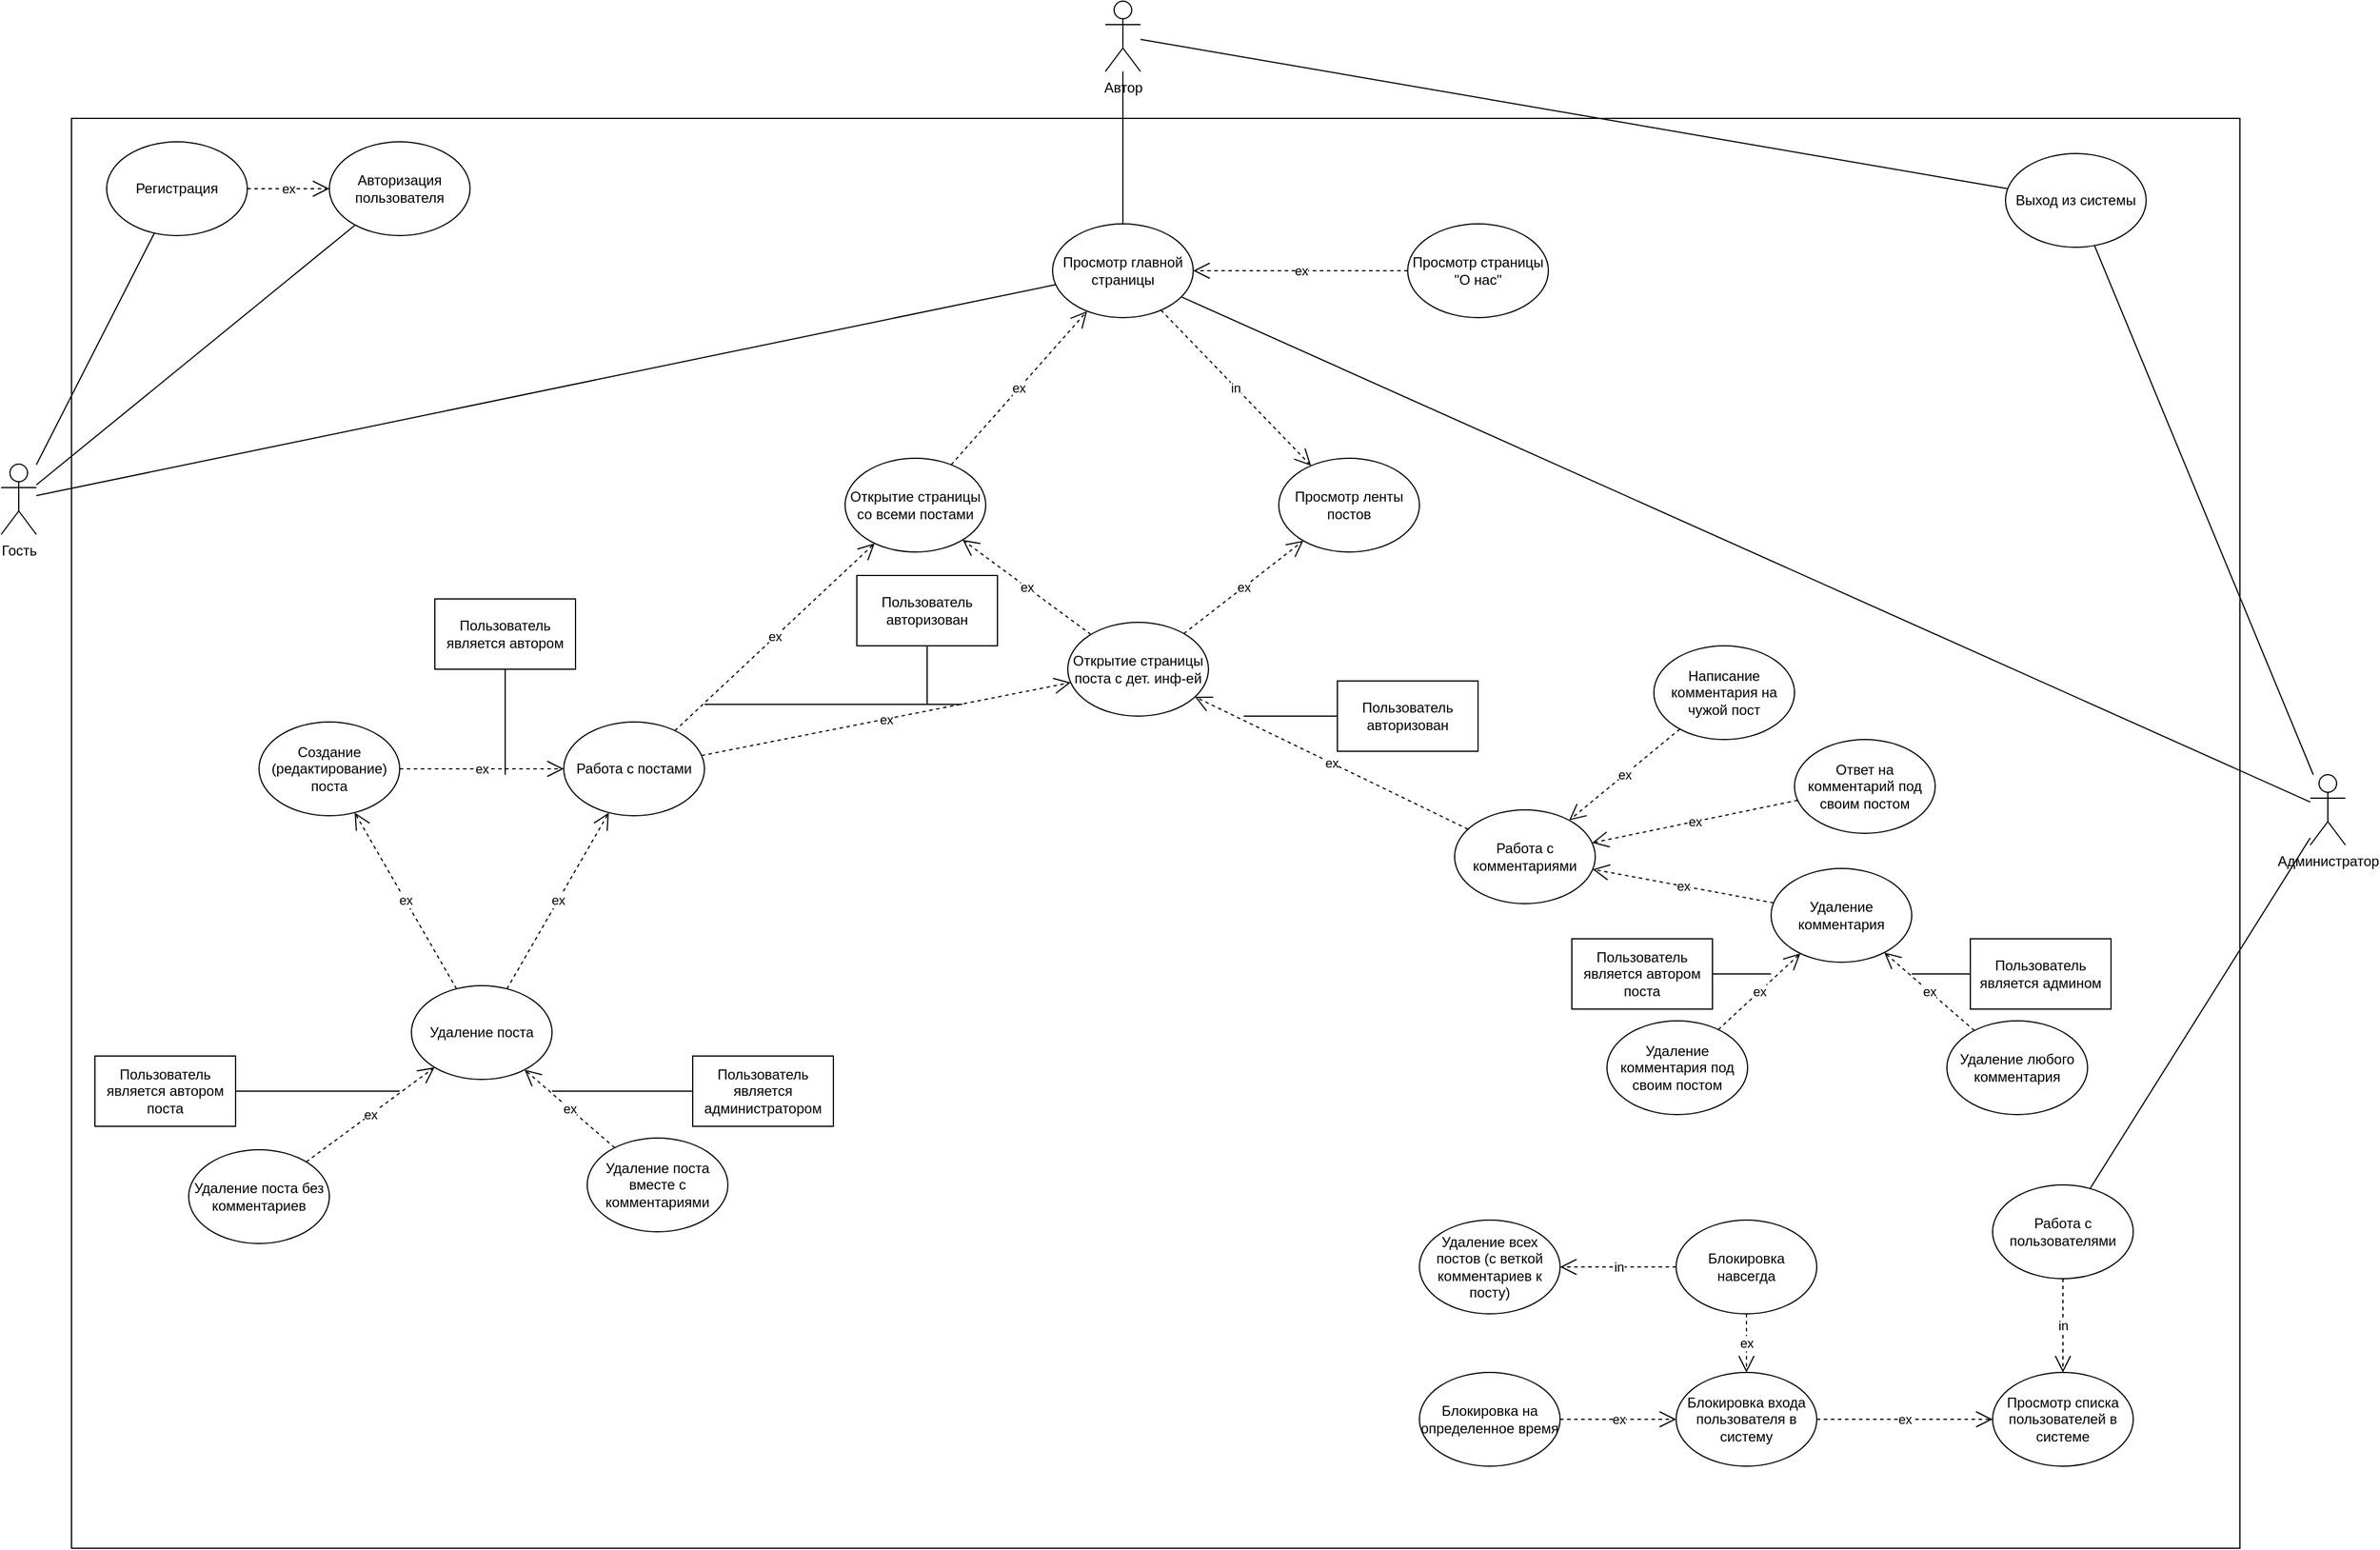 <mxfile version="20.4.0" type="device"><diagram id="w4wURBuR-4qoKWk1bNgB" name="Страница 1"><mxGraphModel dx="1422" dy="1958" grid="1" gridSize="10" guides="1" tooltips="1" connect="1" arrows="1" fold="1" page="1" pageScale="1" pageWidth="827" pageHeight="1169" math="0" shadow="0"><root><mxCell id="0"/><mxCell id="1" parent="0"/><mxCell id="X6OeyMlsxA0WwQsjMtDb-1" value="" style="rounded=0;whiteSpace=wrap;html=1;" parent="1" vertex="1"><mxGeometry x="110" y="70" width="1850" height="1220" as="geometry"/></mxCell><mxCell id="X6OeyMlsxA0WwQsjMtDb-3" value="Гость" style="shape=umlActor;verticalLabelPosition=bottom;verticalAlign=top;html=1;outlineConnect=0;" parent="1" vertex="1"><mxGeometry x="50" y="365" width="30" height="60" as="geometry"/></mxCell><mxCell id="X6OeyMlsxA0WwQsjMtDb-4" value="Автор" style="shape=umlActor;verticalLabelPosition=bottom;verticalAlign=top;html=1;outlineConnect=0;" parent="1" vertex="1"><mxGeometry x="992" y="-30" width="30" height="60" as="geometry"/></mxCell><mxCell id="X6OeyMlsxA0WwQsjMtDb-5" value="Администратор" style="shape=umlActor;verticalLabelPosition=bottom;verticalAlign=top;html=1;outlineConnect=0;" parent="1" vertex="1"><mxGeometry x="2020" y="630" width="30" height="60" as="geometry"/></mxCell><mxCell id="X6OeyMlsxA0WwQsjMtDb-8" value="" style="endArrow=none;html=1;rounded=0;endFill=0;startArrow=none;startFill=0;" parent="1" source="X6OeyMlsxA0WwQsjMtDb-3" target="X6OeyMlsxA0WwQsjMtDb-9" edge="1"><mxGeometry width="50" height="50" relative="1" as="geometry"><mxPoint x="530" y="450" as="sourcePoint"/><mxPoint x="230" y="395" as="targetPoint"/></mxGeometry></mxCell><mxCell id="X6OeyMlsxA0WwQsjMtDb-9" value="Авторизация пользователя" style="ellipse;whiteSpace=wrap;html=1;" parent="1" vertex="1"><mxGeometry x="330" y="90" width="120" height="80" as="geometry"/></mxCell><mxCell id="X6OeyMlsxA0WwQsjMtDb-10" value="Регистрация" style="ellipse;whiteSpace=wrap;html=1;" parent="1" vertex="1"><mxGeometry x="140" y="90" width="120" height="80" as="geometry"/></mxCell><mxCell id="X6OeyMlsxA0WwQsjMtDb-15" value="ex" style="endArrow=open;endSize=12;dashed=1;html=1;rounded=0;" parent="1" source="X6OeyMlsxA0WwQsjMtDb-10" target="X6OeyMlsxA0WwQsjMtDb-9" edge="1"><mxGeometry width="160" relative="1" as="geometry"><mxPoint x="480" y="420" as="sourcePoint"/><mxPoint x="640" y="420" as="targetPoint"/></mxGeometry></mxCell><mxCell id="X6OeyMlsxA0WwQsjMtDb-17" value="" style="endArrow=none;html=1;rounded=0;startArrow=none;startFill=0;endFill=0;" parent="1" source="X6OeyMlsxA0WwQsjMtDb-18" target="X6OeyMlsxA0WwQsjMtDb-4" edge="1"><mxGeometry width="50" height="50" relative="1" as="geometry"><mxPoint x="575" y="130" as="sourcePoint"/><mxPoint x="620" y="330" as="targetPoint"/></mxGeometry></mxCell><mxCell id="X6OeyMlsxA0WwQsjMtDb-18" value="Просмотр главной страницы" style="ellipse;whiteSpace=wrap;html=1;" parent="1" vertex="1"><mxGeometry x="947" y="160" width="120" height="80" as="geometry"/></mxCell><mxCell id="X6OeyMlsxA0WwQsjMtDb-20" value="Открытие страницы со всеми постами" style="ellipse;whiteSpace=wrap;html=1;" parent="1" vertex="1"><mxGeometry x="770" y="360" width="120" height="80" as="geometry"/></mxCell><mxCell id="X6OeyMlsxA0WwQsjMtDb-21" value="Открытие страницы поста с дет. инф-ей" style="ellipse;whiteSpace=wrap;html=1;" parent="1" vertex="1"><mxGeometry x="960" y="500" width="120" height="80" as="geometry"/></mxCell><mxCell id="X6OeyMlsxA0WwQsjMtDb-22" value="Просмотр ленты постов" style="ellipse;whiteSpace=wrap;html=1;" parent="1" vertex="1"><mxGeometry x="1140" y="360" width="120" height="80" as="geometry"/></mxCell><mxCell id="X6OeyMlsxA0WwQsjMtDb-23" value="" style="endArrow=none;html=1;rounded=0;endFill=0;startArrow=none;startFill=0;" parent="1" source="X6OeyMlsxA0WwQsjMtDb-3" target="X6OeyMlsxA0WwQsjMtDb-18" edge="1"><mxGeometry width="50" height="50" relative="1" as="geometry"><mxPoint x="240" y="834.735" as="sourcePoint"/><mxPoint x="820" y="750" as="targetPoint"/></mxGeometry></mxCell><mxCell id="X6OeyMlsxA0WwQsjMtDb-24" value="in" style="endArrow=open;endSize=12;dashed=1;html=1;rounded=0;" parent="1" source="X6OeyMlsxA0WwQsjMtDb-18" target="X6OeyMlsxA0WwQsjMtDb-22" edge="1"><mxGeometry width="160" relative="1" as="geometry"><mxPoint x="421.813" y="1012.737" as="sourcePoint"/><mxPoint x="448.253" y="967.28" as="targetPoint"/></mxGeometry></mxCell><mxCell id="X6OeyMlsxA0WwQsjMtDb-29" value="ex" style="endArrow=open;endSize=12;dashed=1;html=1;rounded=0;" parent="1" source="X6OeyMlsxA0WwQsjMtDb-20" target="X6OeyMlsxA0WwQsjMtDb-18" edge="1"><mxGeometry width="160" relative="1" as="geometry"><mxPoint x="210" y="890" as="sourcePoint"/><mxPoint x="408" y="604" as="targetPoint"/></mxGeometry></mxCell><mxCell id="X6OeyMlsxA0WwQsjMtDb-30" value="ex" style="endArrow=open;endSize=12;dashed=1;html=1;rounded=0;" parent="1" source="X6OeyMlsxA0WwQsjMtDb-21" target="X6OeyMlsxA0WwQsjMtDb-22" edge="1"><mxGeometry width="160" relative="1" as="geometry"><mxPoint x="482" y="646" as="sourcePoint"/><mxPoint x="418" y="614" as="targetPoint"/></mxGeometry></mxCell><mxCell id="X6OeyMlsxA0WwQsjMtDb-45" value="Работа с комментариями" style="ellipse;whiteSpace=wrap;html=1;" parent="1" vertex="1"><mxGeometry x="1290" y="660" width="120" height="80" as="geometry"/></mxCell><mxCell id="X6OeyMlsxA0WwQsjMtDb-47" value="Написание комментария на чужой пост" style="ellipse;whiteSpace=wrap;html=1;" parent="1" vertex="1"><mxGeometry x="1460" y="520" width="120" height="80" as="geometry"/></mxCell><mxCell id="X6OeyMlsxA0WwQsjMtDb-48" value="Ответ на комментарий под своим постом" style="ellipse;whiteSpace=wrap;html=1;" parent="1" vertex="1"><mxGeometry x="1580" y="600" width="120" height="80" as="geometry"/></mxCell><mxCell id="X6OeyMlsxA0WwQsjMtDb-49" value="ex" style="endArrow=open;endSize=12;dashed=1;html=1;rounded=0;" parent="1" source="X6OeyMlsxA0WwQsjMtDb-47" target="X6OeyMlsxA0WwQsjMtDb-45" edge="1"><mxGeometry width="160" relative="1" as="geometry"><mxPoint x="704.688" y="199.843" as="sourcePoint"/><mxPoint x="685.432" y="340.164" as="targetPoint"/></mxGeometry></mxCell><mxCell id="X6OeyMlsxA0WwQsjMtDb-50" value="ex" style="endArrow=open;endSize=12;dashed=1;html=1;rounded=0;" parent="1" source="X6OeyMlsxA0WwQsjMtDb-48" target="X6OeyMlsxA0WwQsjMtDb-45" edge="1"><mxGeometry width="160" relative="1" as="geometry"><mxPoint x="868.504" y="195.201" as="sourcePoint"/><mxPoint x="828.463" y="244.787" as="targetPoint"/></mxGeometry></mxCell><mxCell id="X6OeyMlsxA0WwQsjMtDb-52" value="" style="endArrow=none;html=1;rounded=0;startArrow=none;startFill=0;endFill=0;" parent="1" source="X6OeyMlsxA0WwQsjMtDb-18" target="X6OeyMlsxA0WwQsjMtDb-5" edge="1"><mxGeometry width="50" height="50" relative="1" as="geometry"><mxPoint x="850" y="510" as="sourcePoint"/><mxPoint x="900" y="460" as="targetPoint"/></mxGeometry></mxCell><mxCell id="X6OeyMlsxA0WwQsjMtDb-63" value="Работа с пользователями" style="ellipse;whiteSpace=wrap;html=1;" parent="1" vertex="1"><mxGeometry x="1749" y="980" width="120" height="80" as="geometry"/></mxCell><mxCell id="X6OeyMlsxA0WwQsjMtDb-64" value="" style="endArrow=none;html=1;rounded=0;endFill=0;startArrow=none;startFill=0;" parent="1" source="X6OeyMlsxA0WwQsjMtDb-5" target="X6OeyMlsxA0WwQsjMtDb-63" edge="1"><mxGeometry width="50" height="50" relative="1" as="geometry"><mxPoint x="850" y="550" as="sourcePoint"/><mxPoint x="900" y="500" as="targetPoint"/></mxGeometry></mxCell><mxCell id="X6OeyMlsxA0WwQsjMtDb-65" value="Просмотр списка пользователей в системе" style="ellipse;whiteSpace=wrap;html=1;" parent="1" vertex="1"><mxGeometry x="1749" y="1140" width="120" height="80" as="geometry"/></mxCell><mxCell id="X6OeyMlsxA0WwQsjMtDb-66" value="in" style="endArrow=open;endSize=12;dashed=1;html=1;rounded=0;" parent="1" source="X6OeyMlsxA0WwQsjMtDb-63" target="X6OeyMlsxA0WwQsjMtDb-65" edge="1"><mxGeometry x="-0.012" width="160" relative="1" as="geometry"><mxPoint x="760.0" y="740" as="sourcePoint"/><mxPoint x="940.0" y="740" as="targetPoint"/><mxPoint as="offset"/></mxGeometry></mxCell><mxCell id="X6OeyMlsxA0WwQsjMtDb-67" value="Блокировка входа пользователя в систему" style="ellipse;whiteSpace=wrap;html=1;" parent="1" vertex="1"><mxGeometry x="1479" y="1140" width="120" height="80" as="geometry"/></mxCell><mxCell id="X6OeyMlsxA0WwQsjMtDb-68" value="ex" style="endArrow=open;endSize=12;dashed=1;html=1;rounded=0;" parent="1" source="X6OeyMlsxA0WwQsjMtDb-67" target="X6OeyMlsxA0WwQsjMtDb-65" edge="1"><mxGeometry width="160" relative="1" as="geometry"><mxPoint x="1178.884" y="393.193" as="sourcePoint"/><mxPoint x="1291.222" y="446.707" as="targetPoint"/></mxGeometry></mxCell><mxCell id="X6OeyMlsxA0WwQsjMtDb-69" value="Блокировка на определенное время" style="ellipse;whiteSpace=wrap;html=1;" parent="1" vertex="1"><mxGeometry x="1260" y="1140" width="120" height="80" as="geometry"/></mxCell><mxCell id="X6OeyMlsxA0WwQsjMtDb-70" value="Блокировка навсегда" style="ellipse;whiteSpace=wrap;html=1;" parent="1" vertex="1"><mxGeometry x="1479" y="1010" width="120" height="80" as="geometry"/></mxCell><mxCell id="X6OeyMlsxA0WwQsjMtDb-73" value="ex" style="endArrow=open;endSize=12;dashed=1;html=1;rounded=0;" parent="1" source="X6OeyMlsxA0WwQsjMtDb-69" target="X6OeyMlsxA0WwQsjMtDb-67" edge="1"><mxGeometry width="160" relative="1" as="geometry"><mxPoint x="251.974" y="307.221" as="sourcePoint"/><mxPoint x="287.829" y="367.831" as="targetPoint"/></mxGeometry></mxCell><mxCell id="X6OeyMlsxA0WwQsjMtDb-74" value="ex" style="endArrow=open;endSize=12;dashed=1;html=1;rounded=0;" parent="1" source="X6OeyMlsxA0WwQsjMtDb-70" target="X6OeyMlsxA0WwQsjMtDb-67" edge="1"><mxGeometry width="160" relative="1" as="geometry"><mxPoint x="1276.694" y="316.639" as="sourcePoint"/><mxPoint x="1223.507" y="298.098" as="targetPoint"/></mxGeometry></mxCell><mxCell id="X6OeyMlsxA0WwQsjMtDb-75" value="Удаление всех постов (с веткой комментариев к посту)" style="ellipse;whiteSpace=wrap;html=1;" parent="1" vertex="1"><mxGeometry x="1260" y="1010" width="120" height="80" as="geometry"/></mxCell><mxCell id="X6OeyMlsxA0WwQsjMtDb-76" value="in" style="endArrow=open;endSize=12;dashed=1;html=1;rounded=0;" parent="1" source="X6OeyMlsxA0WwQsjMtDb-70" target="X6OeyMlsxA0WwQsjMtDb-75" edge="1"><mxGeometry width="160" relative="1" as="geometry"><mxPoint x="1180.434" y="401.668" as="sourcePoint"/><mxPoint x="1289.474" y="448.427" as="targetPoint"/></mxGeometry></mxCell><mxCell id="X6OeyMlsxA0WwQsjMtDb-78" value="" style="endArrow=none;html=1;rounded=0;endFill=0;startArrow=none;startFill=0;" parent="1" source="X6OeyMlsxA0WwQsjMtDb-3" target="X6OeyMlsxA0WwQsjMtDb-10" edge="1"><mxGeometry width="50" height="50" relative="1" as="geometry"><mxPoint x="90" y="405" as="sourcePoint"/><mxPoint x="250" y="405" as="targetPoint"/></mxGeometry></mxCell><mxCell id="X6OeyMlsxA0WwQsjMtDb-79" value="ex" style="endArrow=open;endSize=12;dashed=1;html=1;rounded=0;" parent="1" source="X6OeyMlsxA0WwQsjMtDb-21" target="X6OeyMlsxA0WwQsjMtDb-20" edge="1"><mxGeometry width="160" relative="1" as="geometry"><mxPoint x="474.569" y="873.872" as="sourcePoint"/><mxPoint x="409.432" y="836.127" as="targetPoint"/></mxGeometry></mxCell><mxCell id="X6OeyMlsxA0WwQsjMtDb-80" value="Выход из системы" style="ellipse;whiteSpace=wrap;html=1;" parent="1" vertex="1"><mxGeometry x="1760" y="100" width="120" height="80" as="geometry"/></mxCell><mxCell id="X6OeyMlsxA0WwQsjMtDb-81" value="" style="endArrow=none;html=1;rounded=0;" parent="1" source="X6OeyMlsxA0WwQsjMtDb-80" target="X6OeyMlsxA0WwQsjMtDb-4" edge="1"><mxGeometry width="50" height="50" relative="1" as="geometry"><mxPoint x="670" y="450" as="sourcePoint"/><mxPoint x="720" y="400" as="targetPoint"/></mxGeometry></mxCell><mxCell id="X6OeyMlsxA0WwQsjMtDb-82" value="" style="endArrow=none;html=1;rounded=0;" parent="1" source="X6OeyMlsxA0WwQsjMtDb-80" target="X6OeyMlsxA0WwQsjMtDb-5" edge="1"><mxGeometry width="50" height="50" relative="1" as="geometry"><mxPoint x="1215.362" y="163.471" as="sourcePoint"/><mxPoint x="760" y="24.571" as="targetPoint"/></mxGeometry></mxCell><mxCell id="X6OeyMlsxA0WwQsjMtDb-83" value="Просмотр страницы &quot;О нас&quot;" style="ellipse;whiteSpace=wrap;html=1;" parent="1" vertex="1"><mxGeometry x="1250" y="160" width="120" height="80" as="geometry"/></mxCell><mxCell id="X6OeyMlsxA0WwQsjMtDb-84" value="ex" style="endArrow=open;endSize=12;dashed=1;html=1;rounded=0;" parent="1" source="X6OeyMlsxA0WwQsjMtDb-83" target="X6OeyMlsxA0WwQsjMtDb-18" edge="1"><mxGeometry width="160" relative="1" as="geometry"><mxPoint x="300" y="710" as="sourcePoint"/><mxPoint x="300" y="770" as="targetPoint"/></mxGeometry></mxCell><mxCell id="27j2ElSQB3uRse4L1Kbv-15" value="ex" style="endArrow=open;endSize=12;dashed=1;html=1;rounded=0;" parent="1" source="X6OeyMlsxA0WwQsjMtDb-45" target="X6OeyMlsxA0WwQsjMtDb-21" edge="1"><mxGeometry width="160" relative="1" as="geometry"><mxPoint x="1577" y="669" as="sourcePoint"/><mxPoint x="1353" y="751" as="targetPoint"/></mxGeometry></mxCell><mxCell id="27j2ElSQB3uRse4L1Kbv-16" value="Пользователь авторизован" style="rounded=0;whiteSpace=wrap;html=1;" parent="1" vertex="1"><mxGeometry x="1190" y="550" width="120" height="60" as="geometry"/></mxCell><mxCell id="27j2ElSQB3uRse4L1Kbv-17" value="" style="endArrow=none;html=1;rounded=0;" parent="1" target="27j2ElSQB3uRse4L1Kbv-16" edge="1"><mxGeometry width="50" height="50" relative="1" as="geometry"><mxPoint x="1110" y="580" as="sourcePoint"/><mxPoint x="1150" y="470" as="targetPoint"/></mxGeometry></mxCell><mxCell id="27j2ElSQB3uRse4L1Kbv-27" value="Удаление комментария" style="ellipse;whiteSpace=wrap;html=1;" parent="1" vertex="1"><mxGeometry x="1560" y="710" width="120" height="80" as="geometry"/></mxCell><mxCell id="27j2ElSQB3uRse4L1Kbv-28" value="ex" style="endArrow=open;endSize=12;dashed=1;html=1;rounded=0;" parent="1" source="27j2ElSQB3uRse4L1Kbv-27" target="X6OeyMlsxA0WwQsjMtDb-45" edge="1"><mxGeometry width="160" relative="1" as="geometry"><mxPoint x="1750" y="820" as="sourcePoint"/><mxPoint x="1540" y="820" as="targetPoint"/></mxGeometry></mxCell><mxCell id="T9vSanlAMH1r1OoANHi2-36" value="Работа с постами" style="ellipse;whiteSpace=wrap;html=1;" vertex="1" parent="1"><mxGeometry x="530" y="585" width="120" height="80" as="geometry"/></mxCell><mxCell id="T9vSanlAMH1r1OoANHi2-38" value="Создание (редактирование) поста" style="ellipse;whiteSpace=wrap;html=1;" vertex="1" parent="1"><mxGeometry x="270" y="585" width="120" height="80" as="geometry"/></mxCell><mxCell id="T9vSanlAMH1r1OoANHi2-39" value="Удаление поста" style="ellipse;whiteSpace=wrap;html=1;" vertex="1" parent="1"><mxGeometry x="400" y="810" width="120" height="80" as="geometry"/></mxCell><mxCell id="T9vSanlAMH1r1OoANHi2-40" value="Удаление комментария под своим постом" style="ellipse;whiteSpace=wrap;html=1;" vertex="1" parent="1"><mxGeometry x="1420" y="840" width="120" height="80" as="geometry"/></mxCell><mxCell id="T9vSanlAMH1r1OoANHi2-41" value="Удаление любого комментария" style="ellipse;whiteSpace=wrap;html=1;" vertex="1" parent="1"><mxGeometry x="1710" y="840" width="120" height="80" as="geometry"/></mxCell><mxCell id="T9vSanlAMH1r1OoANHi2-42" value="ex" style="endArrow=open;endSize=12;dashed=1;html=1;rounded=0;" edge="1" parent="1" source="T9vSanlAMH1r1OoANHi2-40" target="27j2ElSQB3uRse4L1Kbv-27"><mxGeometry width="160" relative="1" as="geometry"><mxPoint x="1572.148" y="749.394" as="sourcePoint"/><mxPoint x="1417.851" y="720.61" as="targetPoint"/></mxGeometry></mxCell><mxCell id="T9vSanlAMH1r1OoANHi2-43" value="ex" style="endArrow=open;endSize=12;dashed=1;html=1;rounded=0;" edge="1" parent="1" source="T9vSanlAMH1r1OoANHi2-41" target="27j2ElSQB3uRse4L1Kbv-27"><mxGeometry width="160" relative="1" as="geometry"><mxPoint x="1510.008" y="850.19" as="sourcePoint"/><mxPoint x="1590.138" y="789.896" as="targetPoint"/></mxGeometry></mxCell><mxCell id="T9vSanlAMH1r1OoANHi2-45" value="Пользователь является автором поста" style="rounded=0;whiteSpace=wrap;html=1;" vertex="1" parent="1"><mxGeometry x="1390" y="770" width="120" height="60" as="geometry"/></mxCell><mxCell id="T9vSanlAMH1r1OoANHi2-46" value="Пользователь является админом" style="rounded=0;whiteSpace=wrap;html=1;" vertex="1" parent="1"><mxGeometry x="1730" y="770" width="120" height="60" as="geometry"/></mxCell><mxCell id="T9vSanlAMH1r1OoANHi2-47" value="" style="endArrow=none;html=1;rounded=0;" edge="1" parent="1" target="T9vSanlAMH1r1OoANHi2-45"><mxGeometry width="50" height="50" relative="1" as="geometry"><mxPoint x="1560" y="800" as="sourcePoint"/><mxPoint x="960.0" y="740" as="targetPoint"/></mxGeometry></mxCell><mxCell id="T9vSanlAMH1r1OoANHi2-48" value="" style="endArrow=none;html=1;rounded=0;" edge="1" parent="1" source="T9vSanlAMH1r1OoANHi2-46"><mxGeometry width="50" height="50" relative="1" as="geometry"><mxPoint x="1570.0" y="810" as="sourcePoint"/><mxPoint x="1680" y="800" as="targetPoint"/></mxGeometry></mxCell><mxCell id="T9vSanlAMH1r1OoANHi2-50" value="Удаление поста без комментариев" style="ellipse;whiteSpace=wrap;html=1;" vertex="1" parent="1"><mxGeometry x="210" y="950" width="120" height="80" as="geometry"/></mxCell><mxCell id="T9vSanlAMH1r1OoANHi2-52" value="Удаление поста вместе с комментариями" style="ellipse;whiteSpace=wrap;html=1;" vertex="1" parent="1"><mxGeometry x="550" y="940" width="120" height="80" as="geometry"/></mxCell><mxCell id="T9vSanlAMH1r1OoANHi2-53" value="ex" style="endArrow=open;endSize=12;dashed=1;html=1;rounded=0;" edge="1" parent="1" source="T9vSanlAMH1r1OoANHi2-39" target="T9vSanlAMH1r1OoANHi2-36"><mxGeometry width="160" relative="1" as="geometry"><mxPoint x="989.608" y="520.422" as="sourcePoint"/><mxPoint x="880.186" y="439.703" as="targetPoint"/></mxGeometry></mxCell><mxCell id="T9vSanlAMH1r1OoANHi2-54" value="ex" style="endArrow=open;endSize=12;dashed=1;html=1;rounded=0;" edge="1" parent="1" source="T9vSanlAMH1r1OoANHi2-38" target="T9vSanlAMH1r1OoANHi2-36"><mxGeometry width="160" relative="1" as="geometry"><mxPoint x="544.634" y="707.337" as="sourcePoint"/><mxPoint x="655.319" y="602.641" as="targetPoint"/></mxGeometry></mxCell><mxCell id="T9vSanlAMH1r1OoANHi2-55" value="ex" style="endArrow=open;endSize=12;dashed=1;html=1;rounded=0;" edge="1" parent="1" source="T9vSanlAMH1r1OoANHi2-39" target="T9vSanlAMH1r1OoANHi2-38"><mxGeometry width="160" relative="1" as="geometry"><mxPoint x="484.0" y="570" as="sourcePoint"/><mxPoint x="630.0" y="570" as="targetPoint"/></mxGeometry></mxCell><mxCell id="T9vSanlAMH1r1OoANHi2-56" value="ex" style="endArrow=open;endSize=12;dashed=1;html=1;rounded=0;" edge="1" parent="1" source="T9vSanlAMH1r1OoANHi2-50" target="T9vSanlAMH1r1OoANHi2-39"><mxGeometry width="160" relative="1" as="geometry"><mxPoint x="491.026" y="702.053" as="sourcePoint"/><mxPoint x="443.21" y="607.894" as="targetPoint"/></mxGeometry></mxCell><mxCell id="T9vSanlAMH1r1OoANHi2-57" value="ex" style="endArrow=open;endSize=12;dashed=1;html=1;rounded=0;" edge="1" parent="1" source="T9vSanlAMH1r1OoANHi2-52" target="T9vSanlAMH1r1OoANHi2-39"><mxGeometry width="160" relative="1" as="geometry"><mxPoint x="387.974" y="839.031" as="sourcePoint"/><mxPoint x="471.838" y="770.866" as="targetPoint"/></mxGeometry></mxCell><mxCell id="T9vSanlAMH1r1OoANHi2-58" value="Пользователь является автором поста" style="rounded=0;whiteSpace=wrap;html=1;" vertex="1" parent="1"><mxGeometry x="130" y="870" width="120" height="60" as="geometry"/></mxCell><mxCell id="T9vSanlAMH1r1OoANHi2-59" value="" style="endArrow=none;html=1;rounded=0;" edge="1" parent="1" source="T9vSanlAMH1r1OoANHi2-58"><mxGeometry width="50" height="50" relative="1" as="geometry"><mxPoint x="910" y="590" as="sourcePoint"/><mxPoint x="390" y="900" as="targetPoint"/></mxGeometry></mxCell><mxCell id="T9vSanlAMH1r1OoANHi2-60" value="Пользователь является администратором" style="rounded=0;whiteSpace=wrap;html=1;" vertex="1" parent="1"><mxGeometry x="640" y="870" width="120" height="60" as="geometry"/></mxCell><mxCell id="T9vSanlAMH1r1OoANHi2-61" value="" style="endArrow=none;html=1;rounded=0;" edge="1" parent="1" target="T9vSanlAMH1r1OoANHi2-60"><mxGeometry width="50" height="50" relative="1" as="geometry"><mxPoint x="520" y="900" as="sourcePoint"/><mxPoint x="490" y="790" as="targetPoint"/></mxGeometry></mxCell><mxCell id="T9vSanlAMH1r1OoANHi2-62" value="" style="endArrow=none;html=1;rounded=0;" edge="1" parent="1" target="T9vSanlAMH1r1OoANHi2-63"><mxGeometry width="50" height="50" relative="1" as="geometry"><mxPoint x="480" y="630" as="sourcePoint"/><mxPoint x="830" y="560" as="targetPoint"/></mxGeometry></mxCell><mxCell id="T9vSanlAMH1r1OoANHi2-63" value="Пользователь является автором" style="rounded=0;whiteSpace=wrap;html=1;" vertex="1" parent="1"><mxGeometry x="420" y="480" width="120" height="60" as="geometry"/></mxCell><mxCell id="T9vSanlAMH1r1OoANHi2-64" value="ex" style="endArrow=open;endSize=12;dashed=1;html=1;rounded=0;" edge="1" parent="1" source="T9vSanlAMH1r1OoANHi2-36" target="X6OeyMlsxA0WwQsjMtDb-20"><mxGeometry width="160" relative="1" as="geometry"><mxPoint x="1068.94" y="519.568" as="sourcePoint"/><mxPoint x="1170.953" y="440.37" as="targetPoint"/></mxGeometry></mxCell><mxCell id="T9vSanlAMH1r1OoANHi2-65" value="ex" style="endArrow=open;endSize=12;dashed=1;html=1;rounded=0;" edge="1" parent="1" source="T9vSanlAMH1r1OoANHi2-36" target="X6OeyMlsxA0WwQsjMtDb-21"><mxGeometry width="160" relative="1" as="geometry"><mxPoint x="721.729" y="536.05" as="sourcePoint"/><mxPoint x="808.29" y="443.957" as="targetPoint"/></mxGeometry></mxCell><mxCell id="T9vSanlAMH1r1OoANHi2-66" value="Пользователь авторизован" style="rounded=0;whiteSpace=wrap;html=1;" vertex="1" parent="1"><mxGeometry x="780" y="460" width="120" height="60" as="geometry"/></mxCell><mxCell id="T9vSanlAMH1r1OoANHi2-67" value="" style="endArrow=none;html=1;rounded=0;" edge="1" parent="1" target="T9vSanlAMH1r1OoANHi2-66"><mxGeometry width="50" height="50" relative="1" as="geometry"><mxPoint x="840" y="570" as="sourcePoint"/><mxPoint x="490" y="550" as="targetPoint"/></mxGeometry></mxCell><mxCell id="T9vSanlAMH1r1OoANHi2-68" value="" style="endArrow=none;html=1;rounded=0;" edge="1" parent="1"><mxGeometry width="50" height="50" relative="1" as="geometry"><mxPoint x="650" y="570" as="sourcePoint"/><mxPoint x="870" y="570" as="targetPoint"/></mxGeometry></mxCell></root></mxGraphModel></diagram></mxfile>